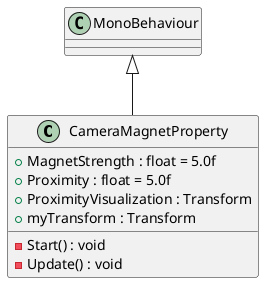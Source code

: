 @startuml
class CameraMagnetProperty {
    + MagnetStrength : float = 5.0f
    + Proximity : float = 5.0f
    + ProximityVisualization : Transform
    + myTransform : Transform
    - Start() : void
    - Update() : void
}
MonoBehaviour <|-- CameraMagnetProperty
@enduml
